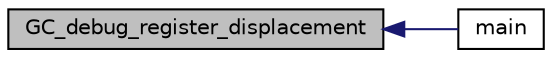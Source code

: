 digraph "GC_debug_register_displacement"
{
  edge [fontname="Helvetica",fontsize="10",labelfontname="Helvetica",labelfontsize="10"];
  node [fontname="Helvetica",fontsize="10",shape=record];
  rankdir="LR";
  Node840 [label="GC_debug_register_displacement",height=0.2,width=0.4,color="black", fillcolor="grey75", style="filled", fontcolor="black"];
  Node840 -> Node841 [dir="back",color="midnightblue",fontsize="10",style="solid",fontname="Helvetica"];
  Node841 [label="main",height=0.2,width=0.4,color="black", fillcolor="white", style="filled",URL="$d4/d12/3rd_party_2gc_2tests_2test_8c.html#a840291bc02cba5474a4cb46a9b9566fe"];
}
